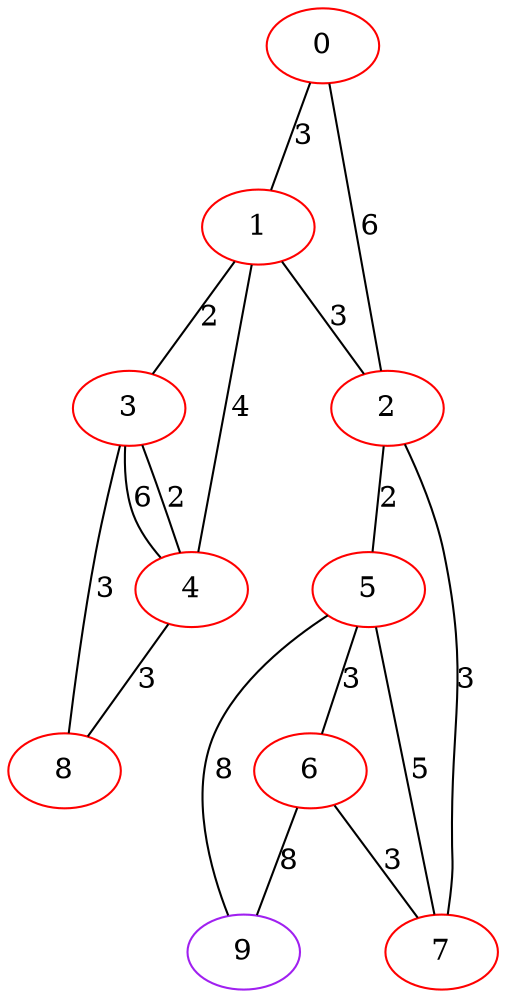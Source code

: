 graph "" {
0 [color=red, weight=1];
1 [color=red, weight=1];
2 [color=red, weight=1];
3 [color=red, weight=1];
4 [color=red, weight=1];
5 [color=red, weight=1];
6 [color=red, weight=1];
7 [color=red, weight=1];
8 [color=red, weight=1];
9 [color=purple, weight=4];
0 -- 1  [key=0, label=3];
0 -- 2  [key=0, label=6];
1 -- 2  [key=0, label=3];
1 -- 3  [key=0, label=2];
1 -- 4  [key=0, label=4];
2 -- 5  [key=0, label=2];
2 -- 7  [key=0, label=3];
3 -- 8  [key=0, label=3];
3 -- 4  [key=0, label=2];
3 -- 4  [key=1, label=6];
4 -- 8  [key=0, label=3];
5 -- 9  [key=0, label=8];
5 -- 6  [key=0, label=3];
5 -- 7  [key=0, label=5];
6 -- 9  [key=0, label=8];
6 -- 7  [key=0, label=3];
}
